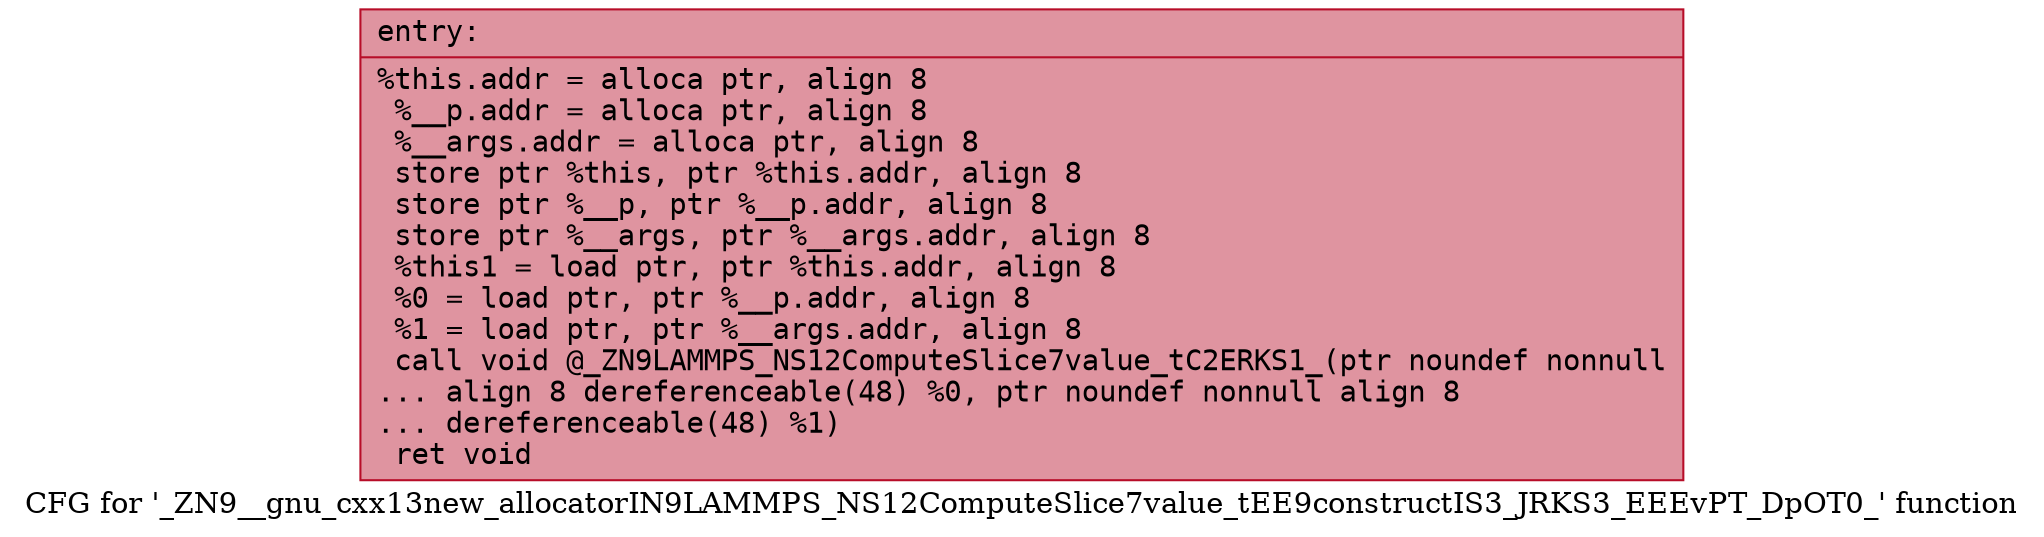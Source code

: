 digraph "CFG for '_ZN9__gnu_cxx13new_allocatorIN9LAMMPS_NS12ComputeSlice7value_tEE9constructIS3_JRKS3_EEEvPT_DpOT0_' function" {
	label="CFG for '_ZN9__gnu_cxx13new_allocatorIN9LAMMPS_NS12ComputeSlice7value_tEE9constructIS3_JRKS3_EEEvPT_DpOT0_' function";

	Node0x558104788600 [shape=record,color="#b70d28ff", style=filled, fillcolor="#b70d2870" fontname="Courier",label="{entry:\l|  %this.addr = alloca ptr, align 8\l  %__p.addr = alloca ptr, align 8\l  %__args.addr = alloca ptr, align 8\l  store ptr %this, ptr %this.addr, align 8\l  store ptr %__p, ptr %__p.addr, align 8\l  store ptr %__args, ptr %__args.addr, align 8\l  %this1 = load ptr, ptr %this.addr, align 8\l  %0 = load ptr, ptr %__p.addr, align 8\l  %1 = load ptr, ptr %__args.addr, align 8\l  call void @_ZN9LAMMPS_NS12ComputeSlice7value_tC2ERKS1_(ptr noundef nonnull\l... align 8 dereferenceable(48) %0, ptr noundef nonnull align 8\l... dereferenceable(48) %1)\l  ret void\l}"];
}
